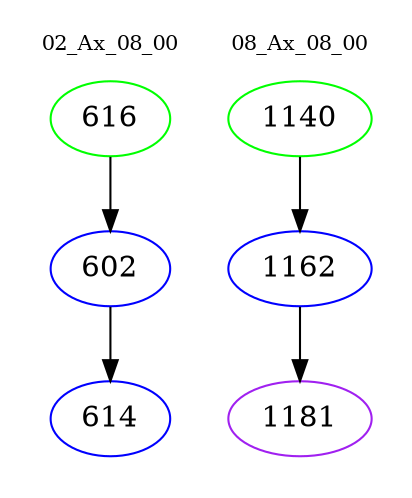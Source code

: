 digraph{
subgraph cluster_0 {
color = white
label = "02_Ax_08_00";
fontsize=10;
T0_616 [label="616", color="green"]
T0_616 -> T0_602 [color="black"]
T0_602 [label="602", color="blue"]
T0_602 -> T0_614 [color="black"]
T0_614 [label="614", color="blue"]
}
subgraph cluster_1 {
color = white
label = "08_Ax_08_00";
fontsize=10;
T1_1140 [label="1140", color="green"]
T1_1140 -> T1_1162 [color="black"]
T1_1162 [label="1162", color="blue"]
T1_1162 -> T1_1181 [color="black"]
T1_1181 [label="1181", color="purple"]
}
}
